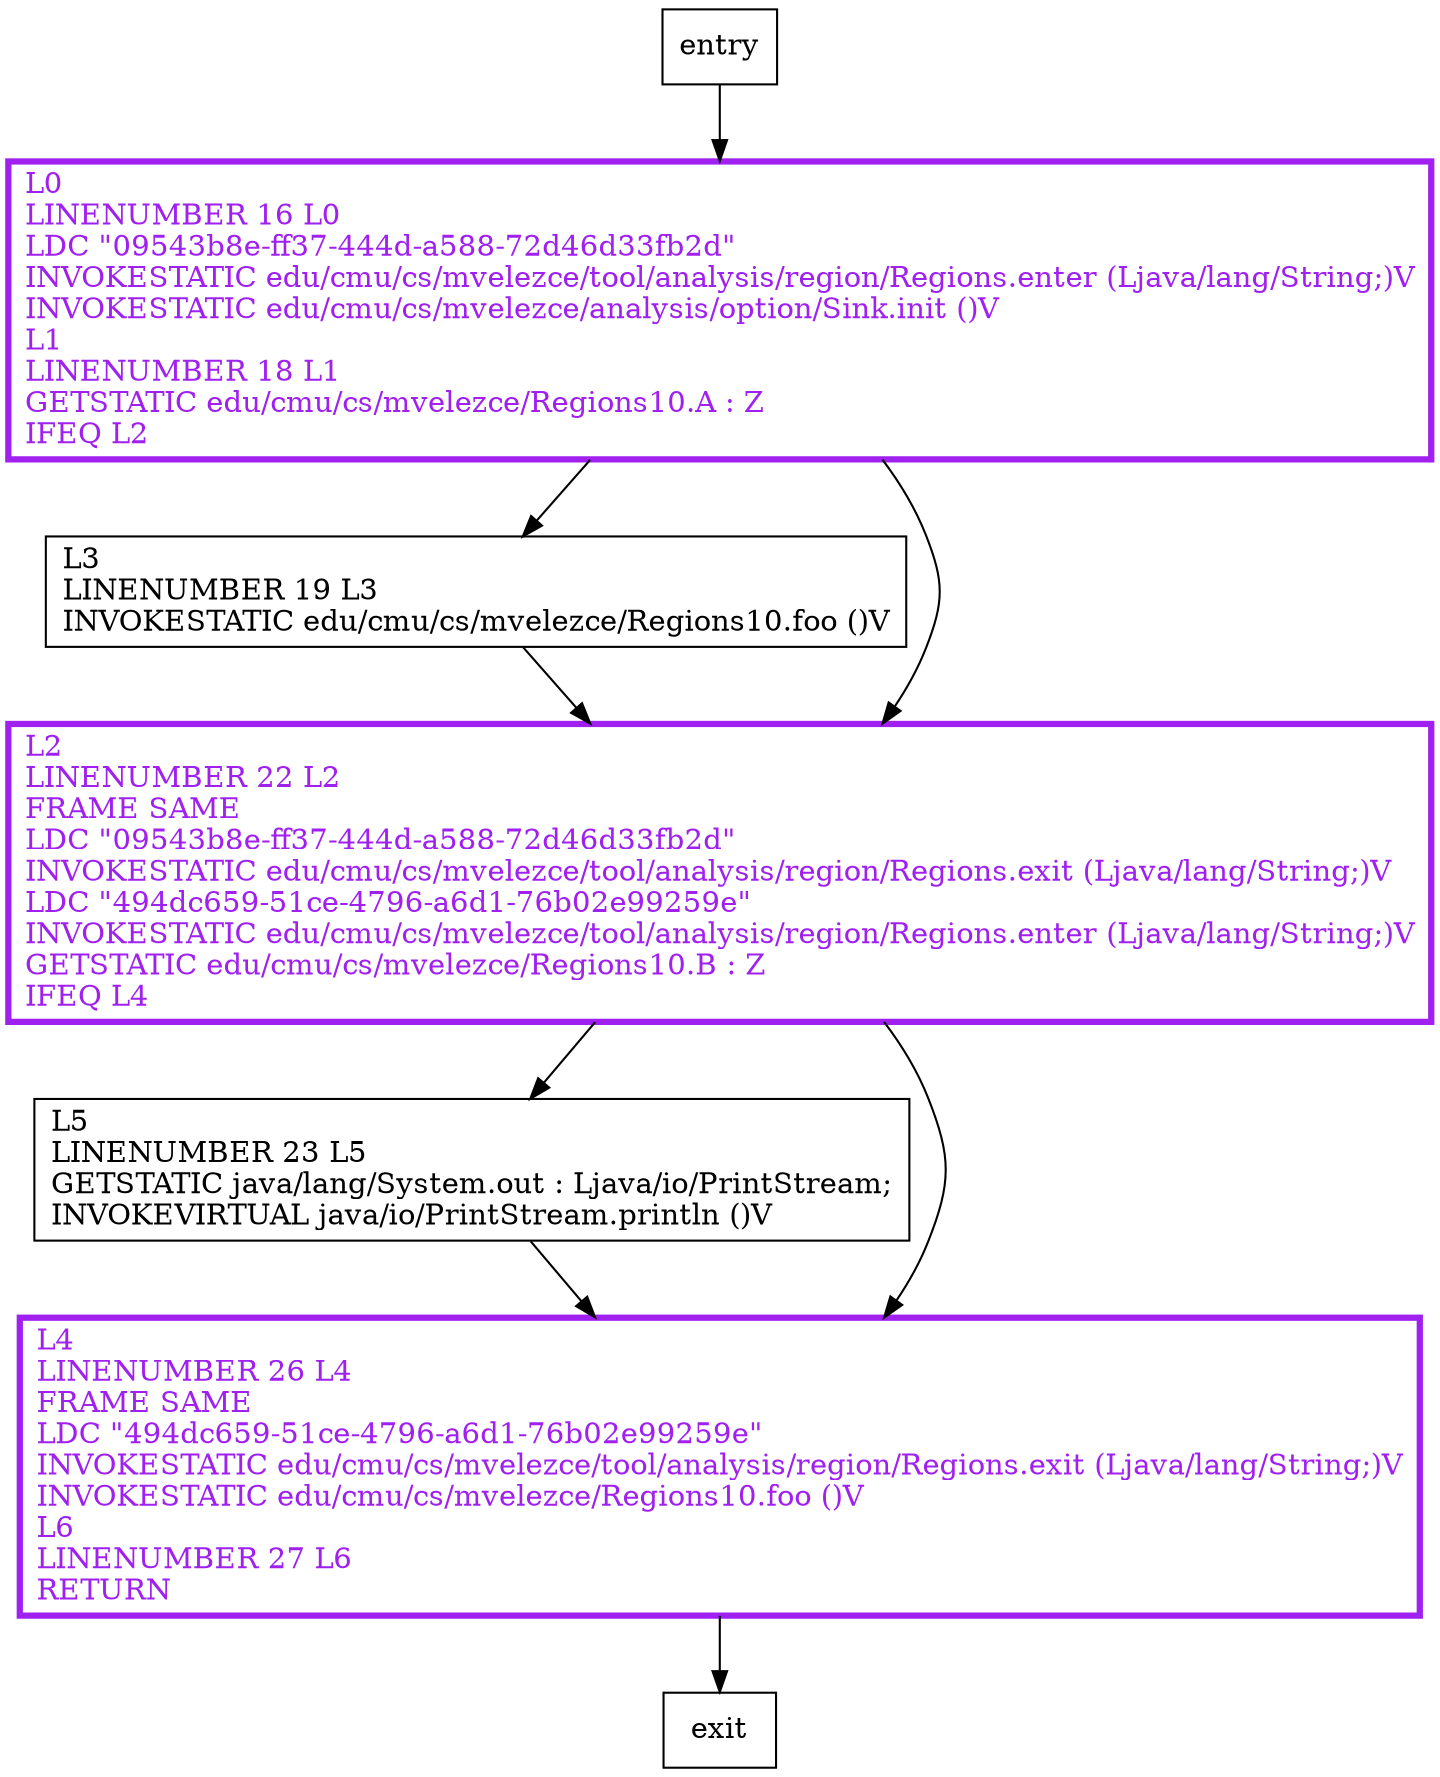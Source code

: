 digraph main {
node [shape=record];
379262685 [label="L5\lLINENUMBER 23 L5\lGETSTATIC java/lang/System.out : Ljava/io/PrintStream;\lINVOKEVIRTUAL java/io/PrintStream.println ()V\l"];
904021682 [label="L0\lLINENUMBER 16 L0\lLDC \"09543b8e-ff37-444d-a588-72d46d33fb2d\"\lINVOKESTATIC edu/cmu/cs/mvelezce/tool/analysis/region/Regions.enter (Ljava/lang/String;)V\lINVOKESTATIC edu/cmu/cs/mvelezce/analysis/option/Sink.init ()V\lL1\lLINENUMBER 18 L1\lGETSTATIC edu/cmu/cs/mvelezce/Regions10.A : Z\lIFEQ L2\l"];
1891874347 [label="L3\lLINENUMBER 19 L3\lINVOKESTATIC edu/cmu/cs/mvelezce/Regions10.foo ()V\l"];
829096340 [label="L4\lLINENUMBER 26 L4\lFRAME SAME\lLDC \"494dc659-51ce-4796-a6d1-76b02e99259e\"\lINVOKESTATIC edu/cmu/cs/mvelezce/tool/analysis/region/Regions.exit (Ljava/lang/String;)V\lINVOKESTATIC edu/cmu/cs/mvelezce/Regions10.foo ()V\lL6\lLINENUMBER 27 L6\lRETURN\l"];
206253161 [label="L2\lLINENUMBER 22 L2\lFRAME SAME\lLDC \"09543b8e-ff37-444d-a588-72d46d33fb2d\"\lINVOKESTATIC edu/cmu/cs/mvelezce/tool/analysis/region/Regions.exit (Ljava/lang/String;)V\lLDC \"494dc659-51ce-4796-a6d1-76b02e99259e\"\lINVOKESTATIC edu/cmu/cs/mvelezce/tool/analysis/region/Regions.enter (Ljava/lang/String;)V\lGETSTATIC edu/cmu/cs/mvelezce/Regions10.B : Z\lIFEQ L4\l"];
entry;
exit;
entry -> 904021682;
379262685 -> 829096340;
904021682 -> 1891874347;
904021682 -> 206253161;
1891874347 -> 206253161;
829096340 -> exit;
206253161 -> 379262685;
206253161 -> 829096340;
904021682[fontcolor="purple", penwidth=3, color="purple"];
829096340[fontcolor="purple", penwidth=3, color="purple"];
206253161[fontcolor="purple", penwidth=3, color="purple"];
}
